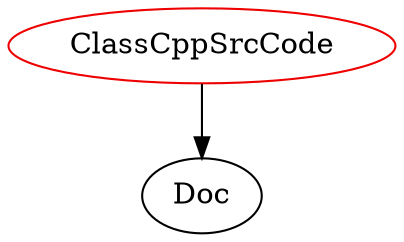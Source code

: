 digraph classcppsrccode{
ClassCppSrcCode -> Doc;
ClassCppSrcCode	[shape=oval, color=red2, label="ClassCppSrcCode"];
}
